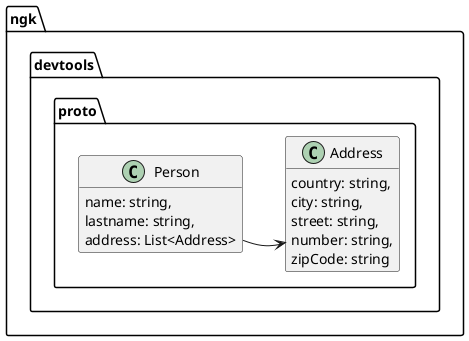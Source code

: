 @startuml
class ngk.devtools.proto.Person {
	name: string,
	lastname: string,
	address: List<Address>
}
class ngk.devtools.proto.Address {
	country: string,
	city: string,
	street: string,
	number: string,
	zipCode: string
}
Person::address -> Address
hide empty methods
@enduml